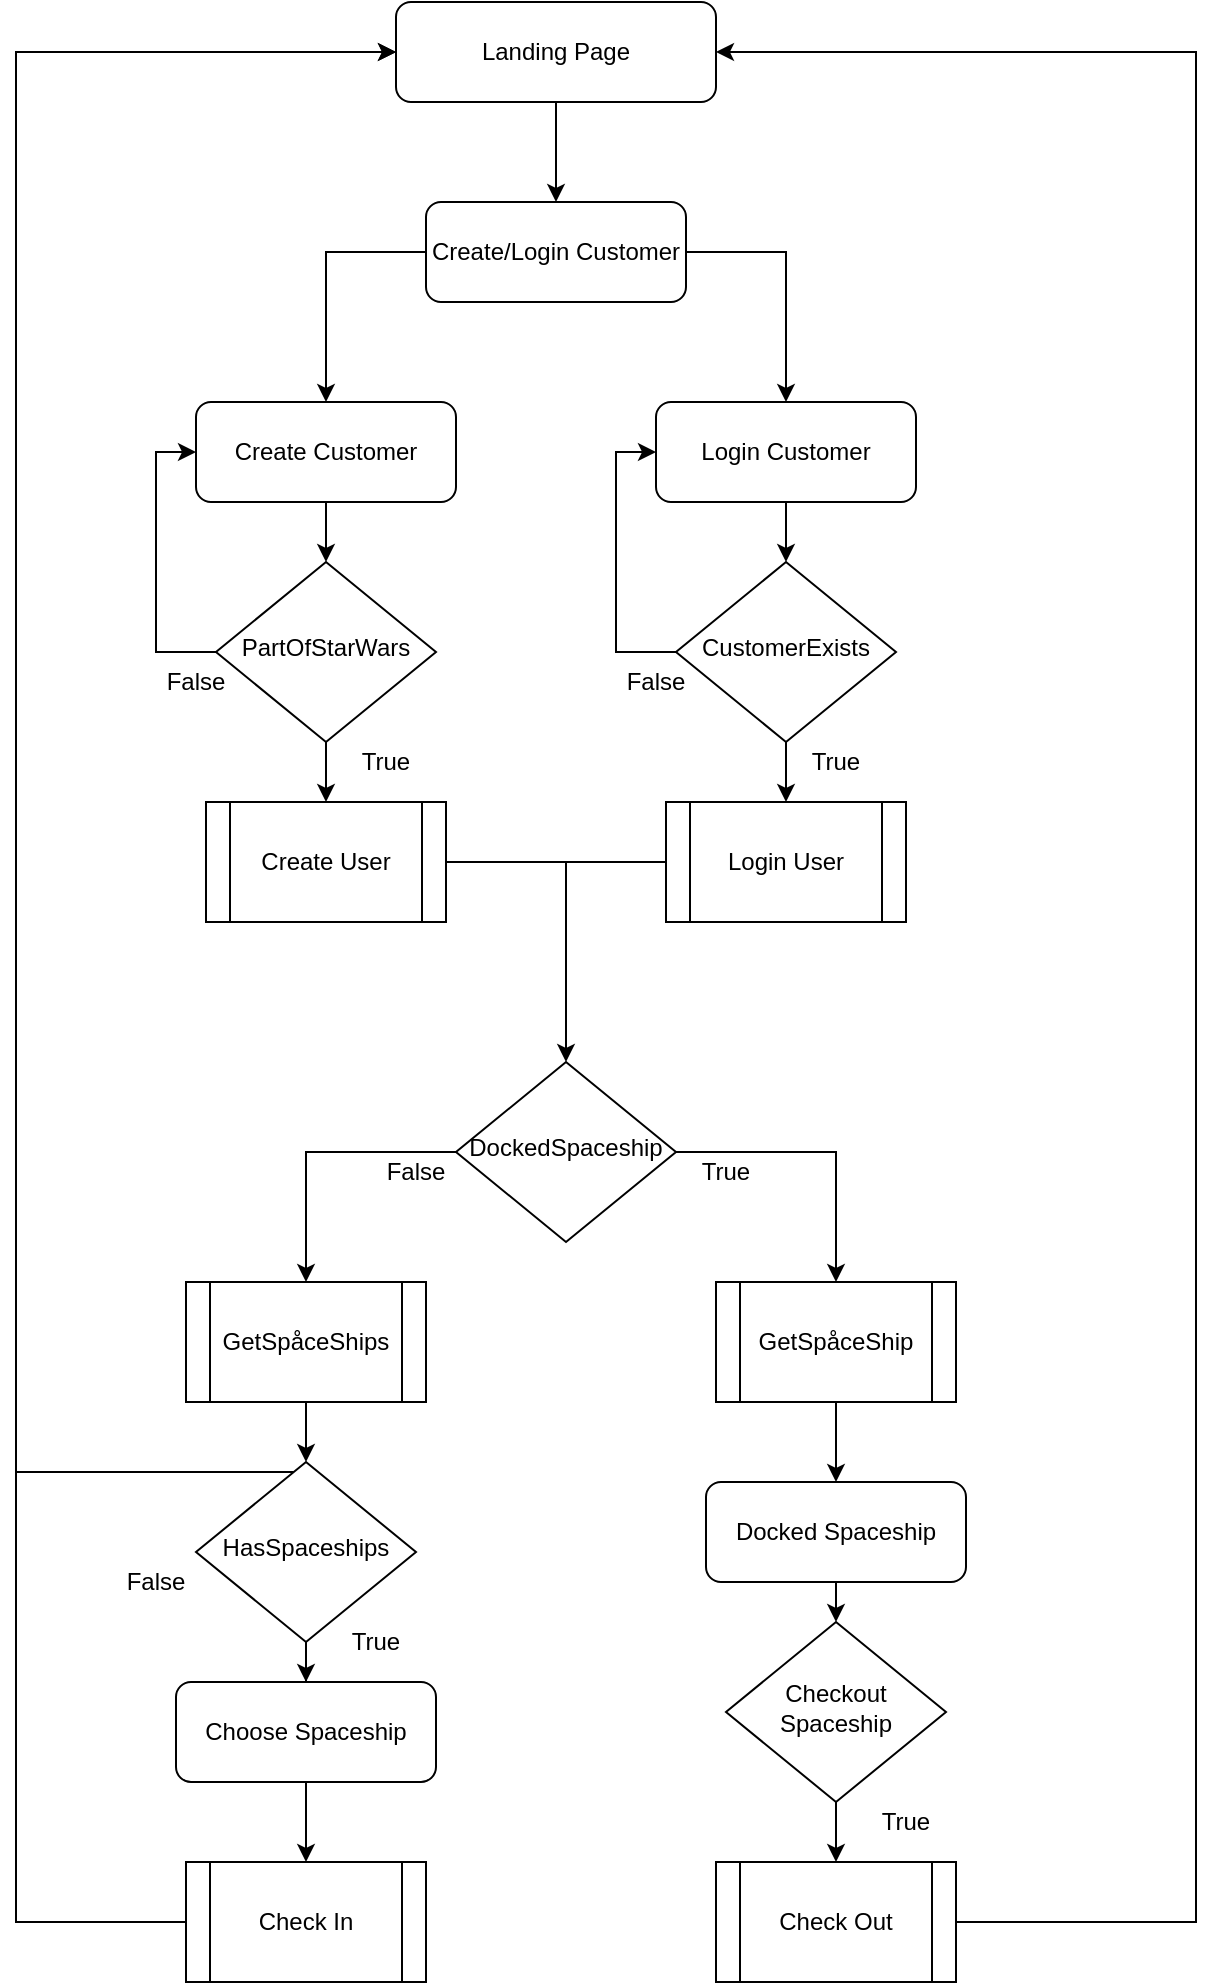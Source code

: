 <mxfile version="13.7.5" type="device"><diagram id="C5RBs43oDa-KdzZeNtuy" name="Page-1"><mxGraphModel dx="1313" dy="785" grid="1" gridSize="10" guides="1" tooltips="1" connect="1" arrows="1" fold="1" page="1" pageScale="1" pageWidth="827" pageHeight="1169" math="0" shadow="0"><root><mxCell id="WIyWlLk6GJQsqaUBKTNV-0"/><mxCell id="WIyWlLk6GJQsqaUBKTNV-1" parent="WIyWlLk6GJQsqaUBKTNV-0"/><mxCell id="nUWjn2P4nNR0whLfcgxm-7" style="edgeStyle=orthogonalEdgeStyle;rounded=0;orthogonalLoop=1;jettySize=auto;html=1;entryX=0.5;entryY=0;entryDx=0;entryDy=0;" edge="1" parent="WIyWlLk6GJQsqaUBKTNV-1" source="WIyWlLk6GJQsqaUBKTNV-3" target="nUWjn2P4nNR0whLfcgxm-4"><mxGeometry relative="1" as="geometry"/></mxCell><mxCell id="WIyWlLk6GJQsqaUBKTNV-3" value="Landing Page" style="rounded=1;whiteSpace=wrap;html=1;fontSize=12;glass=0;strokeWidth=1;shadow=0;" parent="WIyWlLk6GJQsqaUBKTNV-1" vertex="1"><mxGeometry x="310" y="40" width="160" height="50" as="geometry"/></mxCell><mxCell id="nUWjn2P4nNR0whLfcgxm-12" style="edgeStyle=orthogonalEdgeStyle;rounded=0;orthogonalLoop=1;jettySize=auto;html=1;exitX=1;exitY=0.5;exitDx=0;exitDy=0;entryX=0.5;entryY=0;entryDx=0;entryDy=0;" edge="1" parent="WIyWlLk6GJQsqaUBKTNV-1" source="nUWjn2P4nNR0whLfcgxm-4" target="nUWjn2P4nNR0whLfcgxm-9"><mxGeometry relative="1" as="geometry"/></mxCell><mxCell id="nUWjn2P4nNR0whLfcgxm-16" style="edgeStyle=orthogonalEdgeStyle;rounded=0;orthogonalLoop=1;jettySize=auto;html=1;entryX=0.5;entryY=0;entryDx=0;entryDy=0;" edge="1" parent="WIyWlLk6GJQsqaUBKTNV-1" source="nUWjn2P4nNR0whLfcgxm-4" target="nUWjn2P4nNR0whLfcgxm-8"><mxGeometry relative="1" as="geometry"><Array as="points"><mxPoint x="275" y="165"/></Array></mxGeometry></mxCell><mxCell id="nUWjn2P4nNR0whLfcgxm-4" value="Create/Login Customer" style="rounded=1;whiteSpace=wrap;html=1;fontSize=12;glass=0;strokeWidth=1;shadow=0;" vertex="1" parent="WIyWlLk6GJQsqaUBKTNV-1"><mxGeometry x="325" y="140" width="130" height="50" as="geometry"/></mxCell><mxCell id="nUWjn2P4nNR0whLfcgxm-18" style="edgeStyle=orthogonalEdgeStyle;rounded=0;orthogonalLoop=1;jettySize=auto;html=1;exitX=0.5;exitY=1;exitDx=0;exitDy=0;entryX=0.5;entryY=0;entryDx=0;entryDy=0;" edge="1" parent="WIyWlLk6GJQsqaUBKTNV-1" source="nUWjn2P4nNR0whLfcgxm-8" target="nUWjn2P4nNR0whLfcgxm-17"><mxGeometry relative="1" as="geometry"/></mxCell><mxCell id="nUWjn2P4nNR0whLfcgxm-8" value="Create Customer" style="rounded=1;whiteSpace=wrap;html=1;fontSize=12;glass=0;strokeWidth=1;shadow=0;" vertex="1" parent="WIyWlLk6GJQsqaUBKTNV-1"><mxGeometry x="210" y="240" width="130" height="50" as="geometry"/></mxCell><mxCell id="nUWjn2P4nNR0whLfcgxm-25" style="edgeStyle=orthogonalEdgeStyle;rounded=0;orthogonalLoop=1;jettySize=auto;html=1;" edge="1" parent="WIyWlLk6GJQsqaUBKTNV-1" source="nUWjn2P4nNR0whLfcgxm-9" target="nUWjn2P4nNR0whLfcgxm-24"><mxGeometry relative="1" as="geometry"/></mxCell><mxCell id="nUWjn2P4nNR0whLfcgxm-9" value="Login Customer" style="rounded=1;whiteSpace=wrap;html=1;fontSize=12;glass=0;strokeWidth=1;shadow=0;" vertex="1" parent="WIyWlLk6GJQsqaUBKTNV-1"><mxGeometry x="440" y="240" width="130" height="50" as="geometry"/></mxCell><mxCell id="nUWjn2P4nNR0whLfcgxm-20" style="edgeStyle=orthogonalEdgeStyle;rounded=0;orthogonalLoop=1;jettySize=auto;html=1;entryX=0.5;entryY=0;entryDx=0;entryDy=0;" edge="1" parent="WIyWlLk6GJQsqaUBKTNV-1" source="nUWjn2P4nNR0whLfcgxm-17" target="nUWjn2P4nNR0whLfcgxm-19"><mxGeometry relative="1" as="geometry"/></mxCell><mxCell id="nUWjn2P4nNR0whLfcgxm-21" style="edgeStyle=orthogonalEdgeStyle;rounded=0;orthogonalLoop=1;jettySize=auto;html=1;exitX=0;exitY=0.5;exitDx=0;exitDy=0;entryX=0;entryY=0.5;entryDx=0;entryDy=0;" edge="1" parent="WIyWlLk6GJQsqaUBKTNV-1" source="nUWjn2P4nNR0whLfcgxm-17" target="nUWjn2P4nNR0whLfcgxm-8"><mxGeometry relative="1" as="geometry"/></mxCell><mxCell id="nUWjn2P4nNR0whLfcgxm-17" value="PartOfStarWars" style="rhombus;whiteSpace=wrap;html=1;shadow=0;fontFamily=Helvetica;fontSize=12;align=center;strokeWidth=1;spacing=6;spacingTop=-4;" vertex="1" parent="WIyWlLk6GJQsqaUBKTNV-1"><mxGeometry x="220" y="320" width="110" height="90" as="geometry"/></mxCell><mxCell id="nUWjn2P4nNR0whLfcgxm-65" style="edgeStyle=orthogonalEdgeStyle;rounded=0;orthogonalLoop=1;jettySize=auto;html=1;" edge="1" parent="WIyWlLk6GJQsqaUBKTNV-1" source="nUWjn2P4nNR0whLfcgxm-19" target="nUWjn2P4nNR0whLfcgxm-38"><mxGeometry relative="1" as="geometry"/></mxCell><mxCell id="nUWjn2P4nNR0whLfcgxm-19" value="Create User" style="shape=process;whiteSpace=wrap;html=1;backgroundOutline=1;" vertex="1" parent="WIyWlLk6GJQsqaUBKTNV-1"><mxGeometry x="215" y="440" width="120" height="60" as="geometry"/></mxCell><mxCell id="nUWjn2P4nNR0whLfcgxm-22" value="True" style="text;html=1;strokeColor=none;fillColor=none;align=center;verticalAlign=middle;whiteSpace=wrap;rounded=0;" vertex="1" parent="WIyWlLk6GJQsqaUBKTNV-1"><mxGeometry x="285" y="410" width="40" height="20" as="geometry"/></mxCell><mxCell id="nUWjn2P4nNR0whLfcgxm-23" value="False" style="text;html=1;strokeColor=none;fillColor=none;align=center;verticalAlign=middle;whiteSpace=wrap;rounded=0;" vertex="1" parent="WIyWlLk6GJQsqaUBKTNV-1"><mxGeometry x="190" y="370" width="40" height="20" as="geometry"/></mxCell><mxCell id="nUWjn2P4nNR0whLfcgxm-28" style="edgeStyle=orthogonalEdgeStyle;rounded=0;orthogonalLoop=1;jettySize=auto;html=1;exitX=0;exitY=0.5;exitDx=0;exitDy=0;entryX=0;entryY=0.5;entryDx=0;entryDy=0;" edge="1" parent="WIyWlLk6GJQsqaUBKTNV-1" source="nUWjn2P4nNR0whLfcgxm-24" target="nUWjn2P4nNR0whLfcgxm-9"><mxGeometry relative="1" as="geometry"/></mxCell><mxCell id="nUWjn2P4nNR0whLfcgxm-30" style="edgeStyle=orthogonalEdgeStyle;rounded=0;orthogonalLoop=1;jettySize=auto;html=1;exitX=0.5;exitY=1;exitDx=0;exitDy=0;entryX=0.5;entryY=0;entryDx=0;entryDy=0;" edge="1" parent="WIyWlLk6GJQsqaUBKTNV-1" source="nUWjn2P4nNR0whLfcgxm-24" target="nUWjn2P4nNR0whLfcgxm-29"><mxGeometry relative="1" as="geometry"/></mxCell><mxCell id="nUWjn2P4nNR0whLfcgxm-24" value="CustomerExists" style="rhombus;whiteSpace=wrap;html=1;shadow=0;fontFamily=Helvetica;fontSize=12;align=center;strokeWidth=1;spacing=6;spacingTop=-4;" vertex="1" parent="WIyWlLk6GJQsqaUBKTNV-1"><mxGeometry x="450" y="320" width="110" height="90" as="geometry"/></mxCell><mxCell id="nUWjn2P4nNR0whLfcgxm-26" value="True" style="text;html=1;strokeColor=none;fillColor=none;align=center;verticalAlign=middle;whiteSpace=wrap;rounded=0;" vertex="1" parent="WIyWlLk6GJQsqaUBKTNV-1"><mxGeometry x="510" y="410" width="40" height="20" as="geometry"/></mxCell><mxCell id="nUWjn2P4nNR0whLfcgxm-27" value="False" style="text;html=1;strokeColor=none;fillColor=none;align=center;verticalAlign=middle;whiteSpace=wrap;rounded=0;" vertex="1" parent="WIyWlLk6GJQsqaUBKTNV-1"><mxGeometry x="420" y="370" width="40" height="20" as="geometry"/></mxCell><mxCell id="nUWjn2P4nNR0whLfcgxm-29" value="Login User" style="shape=process;whiteSpace=wrap;html=1;backgroundOutline=1;" vertex="1" parent="WIyWlLk6GJQsqaUBKTNV-1"><mxGeometry x="445" y="440" width="120" height="60" as="geometry"/></mxCell><mxCell id="nUWjn2P4nNR0whLfcgxm-56" style="edgeStyle=orthogonalEdgeStyle;rounded=0;orthogonalLoop=1;jettySize=auto;html=1;exitX=0.5;exitY=1;exitDx=0;exitDy=0;entryX=0.5;entryY=0;entryDx=0;entryDy=0;" edge="1" parent="WIyWlLk6GJQsqaUBKTNV-1" source="nUWjn2P4nNR0whLfcgxm-31" target="nUWjn2P4nNR0whLfcgxm-55"><mxGeometry relative="1" as="geometry"/></mxCell><mxCell id="nUWjn2P4nNR0whLfcgxm-31" value="GetSpåceShips" style="shape=process;whiteSpace=wrap;html=1;backgroundOutline=1;" vertex="1" parent="WIyWlLk6GJQsqaUBKTNV-1"><mxGeometry x="205" y="680" width="120" height="60" as="geometry"/></mxCell><mxCell id="nUWjn2P4nNR0whLfcgxm-37" style="edgeStyle=orthogonalEdgeStyle;rounded=0;orthogonalLoop=1;jettySize=auto;html=1;exitX=0.5;exitY=1;exitDx=0;exitDy=0;entryX=0.5;entryY=0;entryDx=0;entryDy=0;" edge="1" parent="WIyWlLk6GJQsqaUBKTNV-1" source="nUWjn2P4nNR0whLfcgxm-34" target="nUWjn2P4nNR0whLfcgxm-36"><mxGeometry relative="1" as="geometry"/></mxCell><mxCell id="nUWjn2P4nNR0whLfcgxm-34" value="Choose Spaceship" style="rounded=1;whiteSpace=wrap;html=1;fontSize=12;glass=0;strokeWidth=1;shadow=0;" vertex="1" parent="WIyWlLk6GJQsqaUBKTNV-1"><mxGeometry x="200" y="880" width="130" height="50" as="geometry"/></mxCell><mxCell id="nUWjn2P4nNR0whLfcgxm-64" style="edgeStyle=orthogonalEdgeStyle;rounded=0;orthogonalLoop=1;jettySize=auto;html=1;entryX=0;entryY=0.5;entryDx=0;entryDy=0;" edge="1" parent="WIyWlLk6GJQsqaUBKTNV-1" source="nUWjn2P4nNR0whLfcgxm-36" target="WIyWlLk6GJQsqaUBKTNV-3"><mxGeometry relative="1" as="geometry"><Array as="points"><mxPoint x="120" y="1000"/><mxPoint x="120" y="65"/></Array></mxGeometry></mxCell><mxCell id="nUWjn2P4nNR0whLfcgxm-36" value="Check In" style="shape=process;whiteSpace=wrap;html=1;backgroundOutline=1;" vertex="1" parent="WIyWlLk6GJQsqaUBKTNV-1"><mxGeometry x="205" y="970" width="120" height="60" as="geometry"/></mxCell><mxCell id="nUWjn2P4nNR0whLfcgxm-43" style="edgeStyle=orthogonalEdgeStyle;rounded=0;orthogonalLoop=1;jettySize=auto;html=1;exitX=0;exitY=0.5;exitDx=0;exitDy=0;entryX=0.5;entryY=0;entryDx=0;entryDy=0;" edge="1" parent="WIyWlLk6GJQsqaUBKTNV-1" source="nUWjn2P4nNR0whLfcgxm-38" target="nUWjn2P4nNR0whLfcgxm-31"><mxGeometry relative="1" as="geometry"/></mxCell><mxCell id="nUWjn2P4nNR0whLfcgxm-46" style="edgeStyle=orthogonalEdgeStyle;rounded=0;orthogonalLoop=1;jettySize=auto;html=1;exitX=1;exitY=0.5;exitDx=0;exitDy=0;entryX=0.5;entryY=0;entryDx=0;entryDy=0;" edge="1" parent="WIyWlLk6GJQsqaUBKTNV-1" source="nUWjn2P4nNR0whLfcgxm-38" target="nUWjn2P4nNR0whLfcgxm-45"><mxGeometry relative="1" as="geometry"/></mxCell><mxCell id="nUWjn2P4nNR0whLfcgxm-38" value="DockedSpaceship" style="rhombus;whiteSpace=wrap;html=1;shadow=0;fontFamily=Helvetica;fontSize=12;align=center;strokeWidth=1;spacing=6;spacingTop=-4;" vertex="1" parent="WIyWlLk6GJQsqaUBKTNV-1"><mxGeometry x="340" y="570" width="110" height="90" as="geometry"/></mxCell><mxCell id="nUWjn2P4nNR0whLfcgxm-40" value="True" style="text;html=1;strokeColor=none;fillColor=none;align=center;verticalAlign=middle;whiteSpace=wrap;rounded=0;" vertex="1" parent="WIyWlLk6GJQsqaUBKTNV-1"><mxGeometry x="455" y="615" width="40" height="20" as="geometry"/></mxCell><mxCell id="nUWjn2P4nNR0whLfcgxm-41" value="False" style="text;html=1;strokeColor=none;fillColor=none;align=center;verticalAlign=middle;whiteSpace=wrap;rounded=0;" vertex="1" parent="WIyWlLk6GJQsqaUBKTNV-1"><mxGeometry x="300" y="615" width="40" height="20" as="geometry"/></mxCell><mxCell id="nUWjn2P4nNR0whLfcgxm-48" style="edgeStyle=orthogonalEdgeStyle;rounded=0;orthogonalLoop=1;jettySize=auto;html=1;entryX=0.5;entryY=0;entryDx=0;entryDy=0;" edge="1" parent="WIyWlLk6GJQsqaUBKTNV-1" source="nUWjn2P4nNR0whLfcgxm-45" target="nUWjn2P4nNR0whLfcgxm-47"><mxGeometry relative="1" as="geometry"/></mxCell><mxCell id="nUWjn2P4nNR0whLfcgxm-45" value="GetSpåceShip" style="shape=process;whiteSpace=wrap;html=1;backgroundOutline=1;" vertex="1" parent="WIyWlLk6GJQsqaUBKTNV-1"><mxGeometry x="470" y="680" width="120" height="60" as="geometry"/></mxCell><mxCell id="nUWjn2P4nNR0whLfcgxm-52" style="edgeStyle=orthogonalEdgeStyle;rounded=0;orthogonalLoop=1;jettySize=auto;html=1;exitX=0.5;exitY=1;exitDx=0;exitDy=0;entryX=0.5;entryY=0;entryDx=0;entryDy=0;" edge="1" parent="WIyWlLk6GJQsqaUBKTNV-1" source="nUWjn2P4nNR0whLfcgxm-47" target="nUWjn2P4nNR0whLfcgxm-49"><mxGeometry relative="1" as="geometry"/></mxCell><mxCell id="nUWjn2P4nNR0whLfcgxm-47" value="Docked Spaceship" style="rounded=1;whiteSpace=wrap;html=1;fontSize=12;glass=0;strokeWidth=1;shadow=0;" vertex="1" parent="WIyWlLk6GJQsqaUBKTNV-1"><mxGeometry x="465" y="780" width="130" height="50" as="geometry"/></mxCell><mxCell id="nUWjn2P4nNR0whLfcgxm-51" style="edgeStyle=orthogonalEdgeStyle;rounded=0;orthogonalLoop=1;jettySize=auto;html=1;exitX=0.5;exitY=1;exitDx=0;exitDy=0;entryX=0.5;entryY=0;entryDx=0;entryDy=0;" edge="1" parent="WIyWlLk6GJQsqaUBKTNV-1" source="nUWjn2P4nNR0whLfcgxm-49" target="nUWjn2P4nNR0whLfcgxm-50"><mxGeometry relative="1" as="geometry"/></mxCell><mxCell id="nUWjn2P4nNR0whLfcgxm-49" value="Checkout Spaceship" style="rhombus;whiteSpace=wrap;html=1;shadow=0;fontFamily=Helvetica;fontSize=12;align=center;strokeWidth=1;spacing=6;spacingTop=-4;" vertex="1" parent="WIyWlLk6GJQsqaUBKTNV-1"><mxGeometry x="475" y="850" width="110" height="90" as="geometry"/></mxCell><mxCell id="nUWjn2P4nNR0whLfcgxm-69" style="edgeStyle=orthogonalEdgeStyle;rounded=0;orthogonalLoop=1;jettySize=auto;html=1;entryX=1;entryY=0.5;entryDx=0;entryDy=0;" edge="1" parent="WIyWlLk6GJQsqaUBKTNV-1" source="nUWjn2P4nNR0whLfcgxm-50" target="WIyWlLk6GJQsqaUBKTNV-3"><mxGeometry relative="1" as="geometry"><Array as="points"><mxPoint x="710" y="1000"/><mxPoint x="710" y="65"/></Array></mxGeometry></mxCell><mxCell id="nUWjn2P4nNR0whLfcgxm-50" value="Check Out" style="shape=process;whiteSpace=wrap;html=1;backgroundOutline=1;" vertex="1" parent="WIyWlLk6GJQsqaUBKTNV-1"><mxGeometry x="470" y="970" width="120" height="60" as="geometry"/></mxCell><mxCell id="nUWjn2P4nNR0whLfcgxm-53" value="True" style="text;html=1;strokeColor=none;fillColor=none;align=center;verticalAlign=middle;whiteSpace=wrap;rounded=0;" vertex="1" parent="WIyWlLk6GJQsqaUBKTNV-1"><mxGeometry x="545" y="940" width="40" height="20" as="geometry"/></mxCell><mxCell id="nUWjn2P4nNR0whLfcgxm-57" style="edgeStyle=orthogonalEdgeStyle;rounded=0;orthogonalLoop=1;jettySize=auto;html=1;exitX=0.5;exitY=1;exitDx=0;exitDy=0;" edge="1" parent="WIyWlLk6GJQsqaUBKTNV-1" source="nUWjn2P4nNR0whLfcgxm-55" target="nUWjn2P4nNR0whLfcgxm-34"><mxGeometry relative="1" as="geometry"/></mxCell><mxCell id="nUWjn2P4nNR0whLfcgxm-61" style="edgeStyle=orthogonalEdgeStyle;rounded=0;orthogonalLoop=1;jettySize=auto;html=1;entryX=0;entryY=0.5;entryDx=0;entryDy=0;" edge="1" parent="WIyWlLk6GJQsqaUBKTNV-1" source="nUWjn2P4nNR0whLfcgxm-55" target="WIyWlLk6GJQsqaUBKTNV-3"><mxGeometry relative="1" as="geometry"><Array as="points"><mxPoint x="120" y="775"/><mxPoint x="120" y="65"/></Array></mxGeometry></mxCell><mxCell id="nUWjn2P4nNR0whLfcgxm-55" value="HasSpaceships" style="rhombus;whiteSpace=wrap;html=1;shadow=0;fontFamily=Helvetica;fontSize=12;align=center;strokeWidth=1;spacing=6;spacingTop=-4;" vertex="1" parent="WIyWlLk6GJQsqaUBKTNV-1"><mxGeometry x="210" y="770" width="110" height="90" as="geometry"/></mxCell><mxCell id="nUWjn2P4nNR0whLfcgxm-58" value="True" style="text;html=1;strokeColor=none;fillColor=none;align=center;verticalAlign=middle;whiteSpace=wrap;rounded=0;" vertex="1" parent="WIyWlLk6GJQsqaUBKTNV-1"><mxGeometry x="280" y="850" width="40" height="20" as="geometry"/></mxCell><mxCell id="nUWjn2P4nNR0whLfcgxm-59" value="False" style="text;html=1;strokeColor=none;fillColor=none;align=center;verticalAlign=middle;whiteSpace=wrap;rounded=0;" vertex="1" parent="WIyWlLk6GJQsqaUBKTNV-1"><mxGeometry x="170" y="820" width="40" height="20" as="geometry"/></mxCell><mxCell id="nUWjn2P4nNR0whLfcgxm-68" value="" style="endArrow=none;html=1;" edge="1" parent="WIyWlLk6GJQsqaUBKTNV-1"><mxGeometry width="50" height="50" relative="1" as="geometry"><mxPoint x="380" y="470" as="sourcePoint"/><mxPoint x="445" y="470" as="targetPoint"/></mxGeometry></mxCell></root></mxGraphModel></diagram></mxfile>